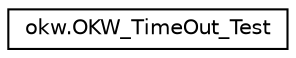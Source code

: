 digraph "Grafische Darstellung der Klassenhierarchie"
{
 // INTERACTIVE_SVG=YES
 // LATEX_PDF_SIZE
  edge [fontname="Helvetica",fontsize="10",labelfontname="Helvetica",labelfontsize="10"];
  node [fontname="Helvetica",fontsize="10",shape=record];
  rankdir="LR";
  Node0 [label="okw.OKW_TimeOut_Test",height=0.2,width=0.4,color="black", fillcolor="white", style="filled",URL="$classokw_1_1_o_k_w___time_out___test.html",tooltip=" "];
}
